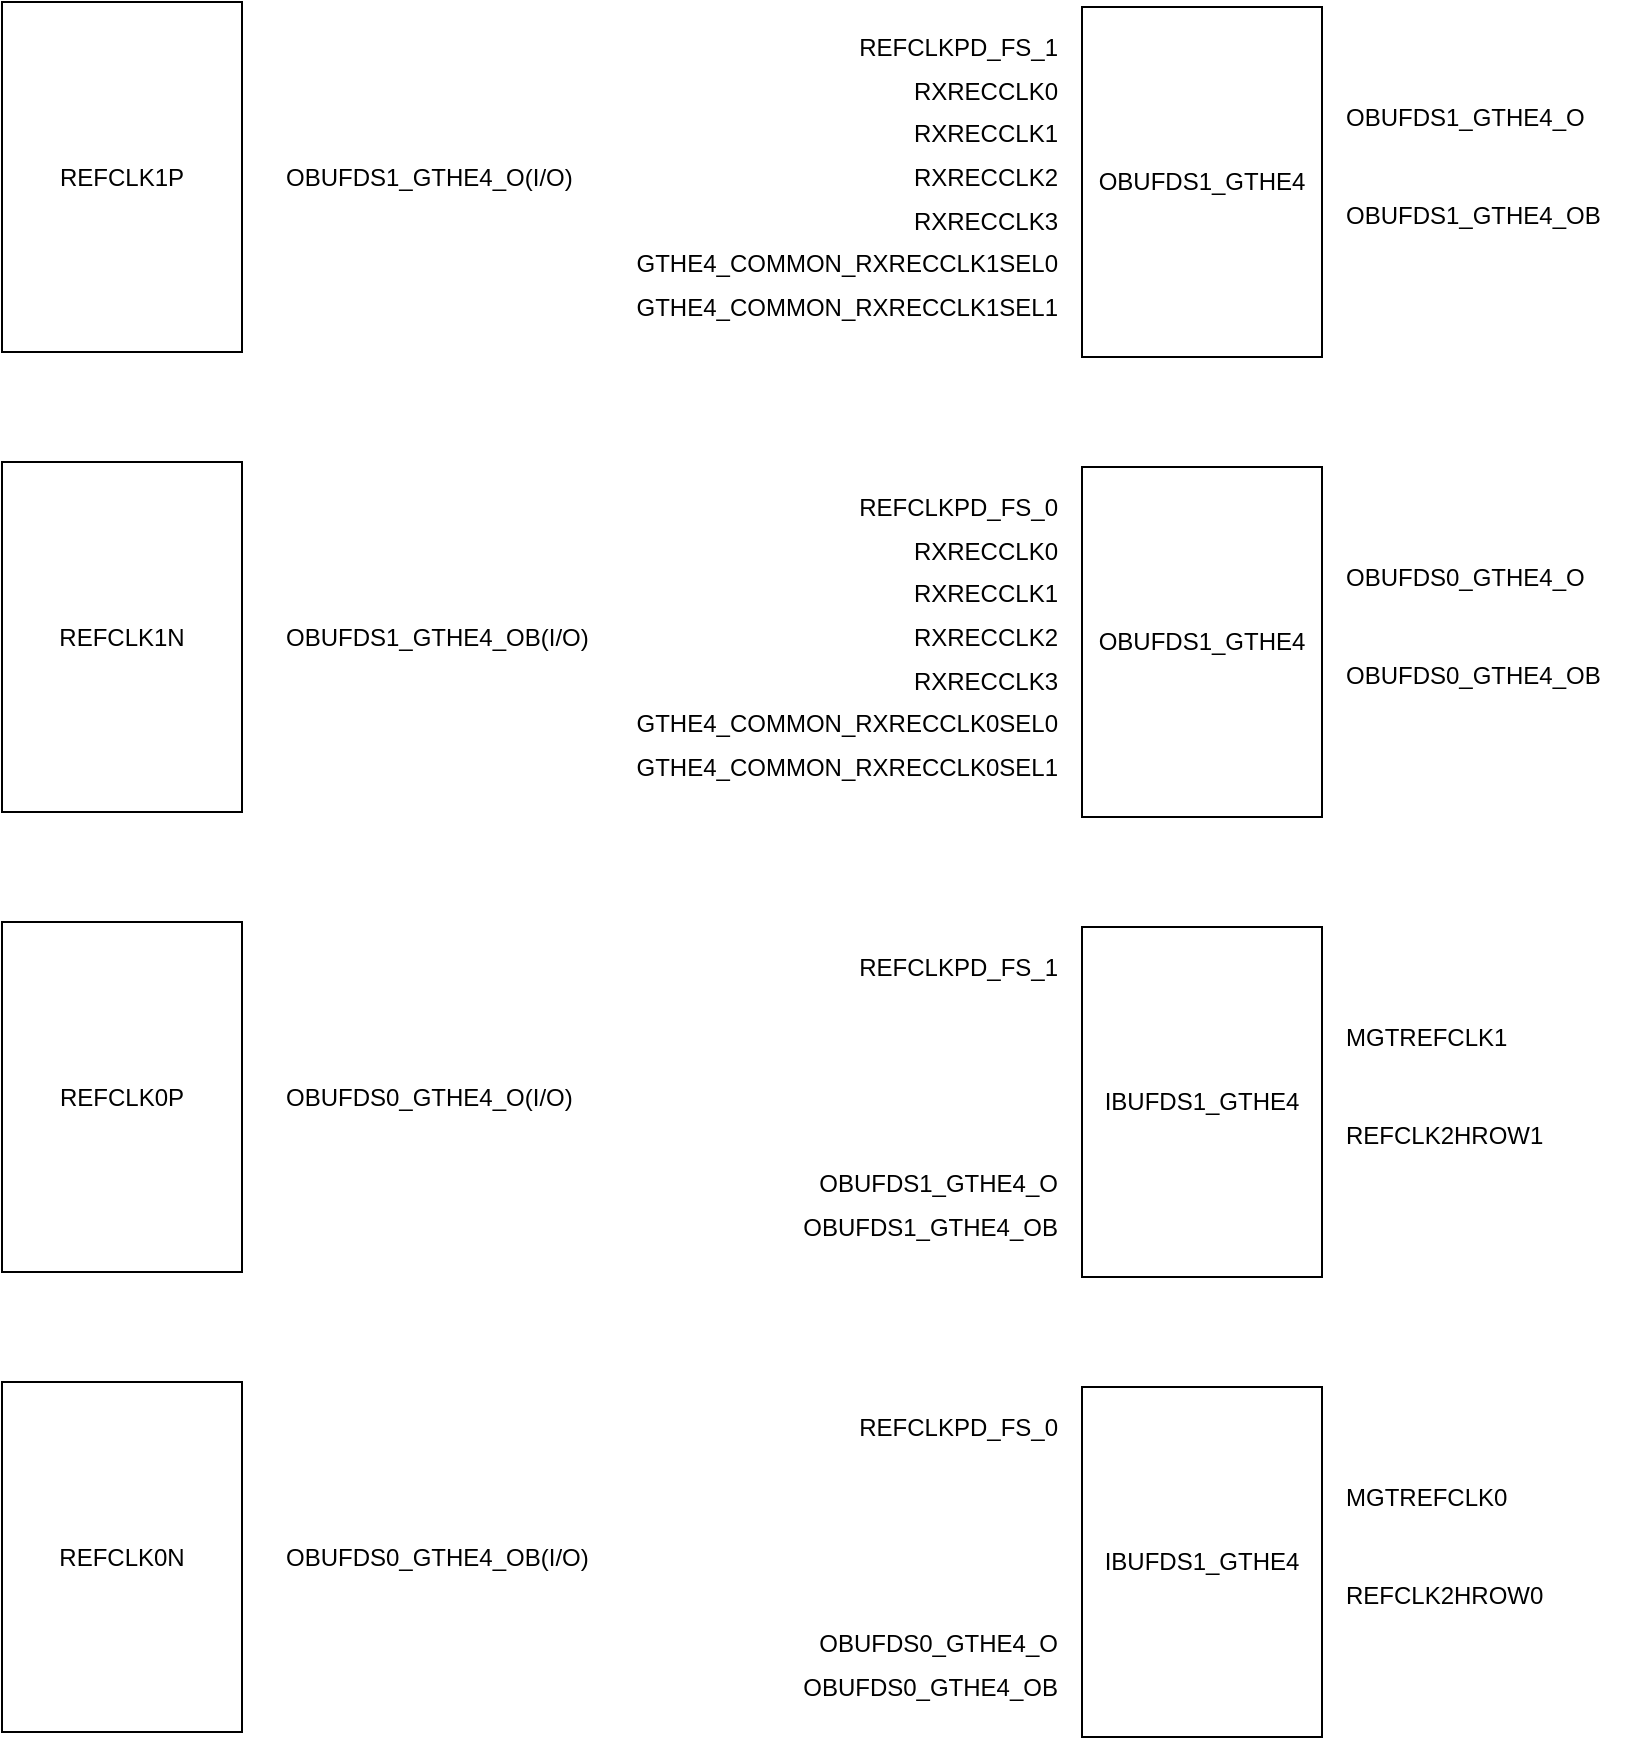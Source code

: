 <mxfile>
    <diagram id="cUomS80VVugoJ6YW_sdV" name="Page-1">
        <mxGraphModel dx="1631" dy="916" grid="1" gridSize="10" guides="1" tooltips="1" connect="1" arrows="1" fold="1" page="1" pageScale="1" pageWidth="1169" pageHeight="827" math="0" shadow="0">
            <root>
                <mxCell id="0"/>
                <mxCell id="1" parent="0"/>
                <mxCell id="21" value="" style="group" vertex="1" connectable="0" parent="1">
                    <mxGeometry x="160" y="60" width="820" height="177.5" as="geometry"/>
                </mxCell>
                <mxCell id="2" value="OBUFDS1_GTHE4" style="rounded=0;whiteSpace=wrap;html=1;" vertex="1" parent="21">
                    <mxGeometry x="540" y="2.5" width="120" height="175" as="geometry"/>
                </mxCell>
                <mxCell id="3" value="RXRECCLK0" style="text;html=1;strokeColor=none;fillColor=none;align=right;verticalAlign=middle;whiteSpace=wrap;rounded=0;" vertex="1" parent="21">
                    <mxGeometry x="430" y="29.5" width="100" height="30" as="geometry"/>
                </mxCell>
                <mxCell id="4" value="RXRECCLK2" style="text;html=1;strokeColor=none;fillColor=none;align=right;verticalAlign=middle;whiteSpace=wrap;rounded=0;" vertex="1" parent="21">
                    <mxGeometry x="430" y="72.5" width="100" height="30" as="geometry"/>
                </mxCell>
                <mxCell id="5" value="RXRECCLK1" style="text;html=1;strokeColor=none;fillColor=none;align=right;verticalAlign=middle;whiteSpace=wrap;rounded=0;" vertex="1" parent="21">
                    <mxGeometry x="430" y="50.5" width="100" height="30" as="geometry"/>
                </mxCell>
                <mxCell id="6" value="OBUFDS1_GTHE4_O" style="text;html=1;strokeColor=none;fillColor=none;align=left;verticalAlign=middle;whiteSpace=wrap;rounded=0;" vertex="1" parent="21">
                    <mxGeometry x="670" y="43" width="140" height="30" as="geometry"/>
                </mxCell>
                <mxCell id="7" value="RXRECCLK3" style="text;html=1;strokeColor=none;fillColor=none;align=right;verticalAlign=middle;whiteSpace=wrap;rounded=0;" vertex="1" parent="21">
                    <mxGeometry x="430" y="94.5" width="100" height="30" as="geometry"/>
                </mxCell>
                <mxCell id="13" value="OBUFDS1_GTHE4_OB" style="text;html=1;strokeColor=none;fillColor=none;align=left;verticalAlign=middle;whiteSpace=wrap;rounded=0;" vertex="1" parent="21">
                    <mxGeometry x="670" y="92" width="150" height="30" as="geometry"/>
                </mxCell>
                <mxCell id="14" value="GTHE4_COMMON_RXRECCLK1SEL0" style="text;html=1;strokeColor=none;fillColor=none;align=right;verticalAlign=middle;whiteSpace=wrap;rounded=0;" vertex="1" parent="21">
                    <mxGeometry x="300" y="115.5" width="230" height="30" as="geometry"/>
                </mxCell>
                <mxCell id="15" value="GTHE4_COMMON_RXRECCLK1SEL1" style="text;html=1;strokeColor=none;fillColor=none;align=right;verticalAlign=middle;whiteSpace=wrap;rounded=0;" vertex="1" parent="21">
                    <mxGeometry x="300" y="137.5" width="230" height="30" as="geometry"/>
                </mxCell>
                <mxCell id="16" value="REFCLKPD_FS_1" style="text;html=1;strokeColor=none;fillColor=none;align=right;verticalAlign=middle;whiteSpace=wrap;rounded=0;" vertex="1" parent="21">
                    <mxGeometry x="410" y="7.5" width="120" height="30" as="geometry"/>
                </mxCell>
                <mxCell id="19" value="REFCLK1P" style="rounded=0;whiteSpace=wrap;html=1;" vertex="1" parent="21">
                    <mxGeometry width="120" height="175" as="geometry"/>
                </mxCell>
                <mxCell id="20" value="OBUFDS1_GTHE4_O(I/O)" style="text;html=1;strokeColor=none;fillColor=none;align=left;verticalAlign=middle;whiteSpace=wrap;rounded=0;" vertex="1" parent="21">
                    <mxGeometry x="140" y="72.5" width="150" height="30" as="geometry"/>
                </mxCell>
                <mxCell id="22" value="" style="group" vertex="1" connectable="0" parent="1">
                    <mxGeometry x="160" y="520" width="820" height="177.5" as="geometry"/>
                </mxCell>
                <mxCell id="23" value="IBUFDS1_GTHE4" style="rounded=0;whiteSpace=wrap;html=1;" vertex="1" parent="22">
                    <mxGeometry x="540" y="2.5" width="120" height="175" as="geometry"/>
                </mxCell>
                <mxCell id="27" value="MGTREFCLK1" style="text;html=1;strokeColor=none;fillColor=none;align=left;verticalAlign=middle;whiteSpace=wrap;rounded=0;" vertex="1" parent="22">
                    <mxGeometry x="670" y="43" width="140" height="30" as="geometry"/>
                </mxCell>
                <mxCell id="29" value="REFCLK2HROW1" style="text;html=1;strokeColor=none;fillColor=none;align=left;verticalAlign=middle;whiteSpace=wrap;rounded=0;" vertex="1" parent="22">
                    <mxGeometry x="670" y="92" width="150" height="30" as="geometry"/>
                </mxCell>
                <mxCell id="30" value="OBUFDS1_GTHE4_O" style="text;html=1;strokeColor=none;fillColor=none;align=right;verticalAlign=middle;whiteSpace=wrap;rounded=0;" vertex="1" parent="22">
                    <mxGeometry x="300" y="115.5" width="230" height="30" as="geometry"/>
                </mxCell>
                <mxCell id="31" value="OBUFDS1_GTHE4_OB" style="text;html=1;strokeColor=none;fillColor=none;align=right;verticalAlign=middle;whiteSpace=wrap;rounded=0;" vertex="1" parent="22">
                    <mxGeometry x="300" y="137.5" width="230" height="30" as="geometry"/>
                </mxCell>
                <mxCell id="32" value="REFCLKPD_FS_1" style="text;html=1;strokeColor=none;fillColor=none;align=right;verticalAlign=middle;whiteSpace=wrap;rounded=0;" vertex="1" parent="22">
                    <mxGeometry x="410" y="7.5" width="120" height="30" as="geometry"/>
                </mxCell>
                <mxCell id="33" value="REFCLK0P" style="rounded=0;whiteSpace=wrap;html=1;" vertex="1" parent="22">
                    <mxGeometry width="120" height="175" as="geometry"/>
                </mxCell>
                <mxCell id="34" value="OBUFDS0_GTHE4_O(I/O)" style="text;html=1;strokeColor=none;fillColor=none;align=left;verticalAlign=middle;whiteSpace=wrap;rounded=0;" vertex="1" parent="22">
                    <mxGeometry x="140" y="72.5" width="150" height="30" as="geometry"/>
                </mxCell>
                <mxCell id="35" value="" style="group" vertex="1" connectable="0" parent="1">
                    <mxGeometry x="160" y="290" width="820" height="177.5" as="geometry"/>
                </mxCell>
                <mxCell id="36" value="OBUFDS1_GTHE4" style="rounded=0;whiteSpace=wrap;html=1;" vertex="1" parent="35">
                    <mxGeometry x="540" y="2.5" width="120" height="175" as="geometry"/>
                </mxCell>
                <mxCell id="37" value="RXRECCLK0" style="text;html=1;strokeColor=none;fillColor=none;align=right;verticalAlign=middle;whiteSpace=wrap;rounded=0;" vertex="1" parent="35">
                    <mxGeometry x="430" y="29.5" width="100" height="30" as="geometry"/>
                </mxCell>
                <mxCell id="38" value="RXRECCLK2" style="text;html=1;strokeColor=none;fillColor=none;align=right;verticalAlign=middle;whiteSpace=wrap;rounded=0;" vertex="1" parent="35">
                    <mxGeometry x="430" y="72.5" width="100" height="30" as="geometry"/>
                </mxCell>
                <mxCell id="39" value="RXRECCLK1" style="text;html=1;strokeColor=none;fillColor=none;align=right;verticalAlign=middle;whiteSpace=wrap;rounded=0;" vertex="1" parent="35">
                    <mxGeometry x="430" y="50.5" width="100" height="30" as="geometry"/>
                </mxCell>
                <mxCell id="40" value="OBUFDS0_GTHE4_O" style="text;html=1;strokeColor=none;fillColor=none;align=left;verticalAlign=middle;whiteSpace=wrap;rounded=0;" vertex="1" parent="35">
                    <mxGeometry x="670" y="43" width="140" height="30" as="geometry"/>
                </mxCell>
                <mxCell id="41" value="RXRECCLK3" style="text;html=1;strokeColor=none;fillColor=none;align=right;verticalAlign=middle;whiteSpace=wrap;rounded=0;" vertex="1" parent="35">
                    <mxGeometry x="430" y="94.5" width="100" height="30" as="geometry"/>
                </mxCell>
                <mxCell id="42" value="OBUFDS0_GTHE4_OB" style="text;html=1;strokeColor=none;fillColor=none;align=left;verticalAlign=middle;whiteSpace=wrap;rounded=0;" vertex="1" parent="35">
                    <mxGeometry x="670" y="92" width="150" height="30" as="geometry"/>
                </mxCell>
                <mxCell id="43" value="GTHE4_COMMON_RXRECCLK0SEL0" style="text;html=1;strokeColor=none;fillColor=none;align=right;verticalAlign=middle;whiteSpace=wrap;rounded=0;" vertex="1" parent="35">
                    <mxGeometry x="300" y="115.5" width="230" height="30" as="geometry"/>
                </mxCell>
                <mxCell id="44" value="GTHE4_COMMON_RXRECCLK0SEL1" style="text;html=1;strokeColor=none;fillColor=none;align=right;verticalAlign=middle;whiteSpace=wrap;rounded=0;" vertex="1" parent="35">
                    <mxGeometry x="300" y="137.5" width="230" height="30" as="geometry"/>
                </mxCell>
                <mxCell id="45" value="REFCLKPD_FS_0" style="text;html=1;strokeColor=none;fillColor=none;align=right;verticalAlign=middle;whiteSpace=wrap;rounded=0;" vertex="1" parent="35">
                    <mxGeometry x="410" y="7.5" width="120" height="30" as="geometry"/>
                </mxCell>
                <mxCell id="46" value="REFCLK1N" style="rounded=0;whiteSpace=wrap;html=1;" vertex="1" parent="35">
                    <mxGeometry width="120" height="175" as="geometry"/>
                </mxCell>
                <mxCell id="47" value="OBUFDS1_GTHE4_OB(I/O)" style="text;html=1;strokeColor=none;fillColor=none;align=left;verticalAlign=middle;whiteSpace=wrap;rounded=0;" vertex="1" parent="35">
                    <mxGeometry x="140" y="72.5" width="150" height="30" as="geometry"/>
                </mxCell>
                <mxCell id="62" value="" style="group" vertex="1" connectable="0" parent="1">
                    <mxGeometry x="160" y="750" width="820" height="177.5" as="geometry"/>
                </mxCell>
                <mxCell id="63" value="IBUFDS1_GTHE4" style="rounded=0;whiteSpace=wrap;html=1;" vertex="1" parent="62">
                    <mxGeometry x="540" y="2.5" width="120" height="175" as="geometry"/>
                </mxCell>
                <mxCell id="64" value="MGTREFCLK0" style="text;html=1;strokeColor=none;fillColor=none;align=left;verticalAlign=middle;whiteSpace=wrap;rounded=0;" vertex="1" parent="62">
                    <mxGeometry x="670" y="43" width="140" height="30" as="geometry"/>
                </mxCell>
                <mxCell id="65" value="REFCLK2HROW0" style="text;html=1;strokeColor=none;fillColor=none;align=left;verticalAlign=middle;whiteSpace=wrap;rounded=0;" vertex="1" parent="62">
                    <mxGeometry x="670" y="92" width="150" height="30" as="geometry"/>
                </mxCell>
                <mxCell id="66" value="OBUFDS0_GTHE4_O" style="text;html=1;strokeColor=none;fillColor=none;align=right;verticalAlign=middle;whiteSpace=wrap;rounded=0;" vertex="1" parent="62">
                    <mxGeometry x="300" y="115.5" width="230" height="30" as="geometry"/>
                </mxCell>
                <mxCell id="67" value="OBUFDS0_GTHE4_OB" style="text;html=1;strokeColor=none;fillColor=none;align=right;verticalAlign=middle;whiteSpace=wrap;rounded=0;" vertex="1" parent="62">
                    <mxGeometry x="300" y="137.5" width="230" height="30" as="geometry"/>
                </mxCell>
                <mxCell id="68" value="REFCLKPD_FS_0" style="text;html=1;strokeColor=none;fillColor=none;align=right;verticalAlign=middle;whiteSpace=wrap;rounded=0;" vertex="1" parent="62">
                    <mxGeometry x="410" y="7.5" width="120" height="30" as="geometry"/>
                </mxCell>
                <mxCell id="69" value="REFCLK0N" style="rounded=0;whiteSpace=wrap;html=1;" vertex="1" parent="62">
                    <mxGeometry width="120" height="175" as="geometry"/>
                </mxCell>
                <mxCell id="70" value="OBUFDS0_GTHE4_OB(I/O)" style="text;html=1;strokeColor=none;fillColor=none;align=left;verticalAlign=middle;whiteSpace=wrap;rounded=0;" vertex="1" parent="62">
                    <mxGeometry x="140" y="72.5" width="150" height="30" as="geometry"/>
                </mxCell>
            </root>
        </mxGraphModel>
    </diagram>
</mxfile>